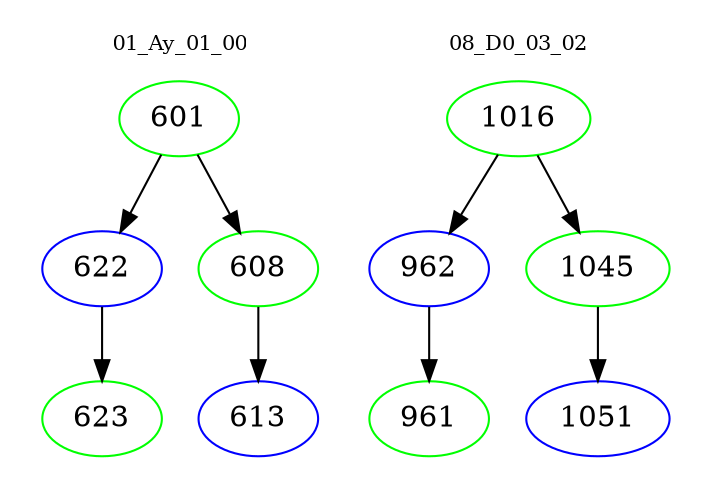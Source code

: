 digraph{
subgraph cluster_0 {
color = white
label = "01_Ay_01_00";
fontsize=10;
T0_601 [label="601", color="green"]
T0_601 -> T0_622 [color="black"]
T0_622 [label="622", color="blue"]
T0_622 -> T0_623 [color="black"]
T0_623 [label="623", color="green"]
T0_601 -> T0_608 [color="black"]
T0_608 [label="608", color="green"]
T0_608 -> T0_613 [color="black"]
T0_613 [label="613", color="blue"]
}
subgraph cluster_1 {
color = white
label = "08_D0_03_02";
fontsize=10;
T1_1016 [label="1016", color="green"]
T1_1016 -> T1_962 [color="black"]
T1_962 [label="962", color="blue"]
T1_962 -> T1_961 [color="black"]
T1_961 [label="961", color="green"]
T1_1016 -> T1_1045 [color="black"]
T1_1045 [label="1045", color="green"]
T1_1045 -> T1_1051 [color="black"]
T1_1051 [label="1051", color="blue"]
}
}
